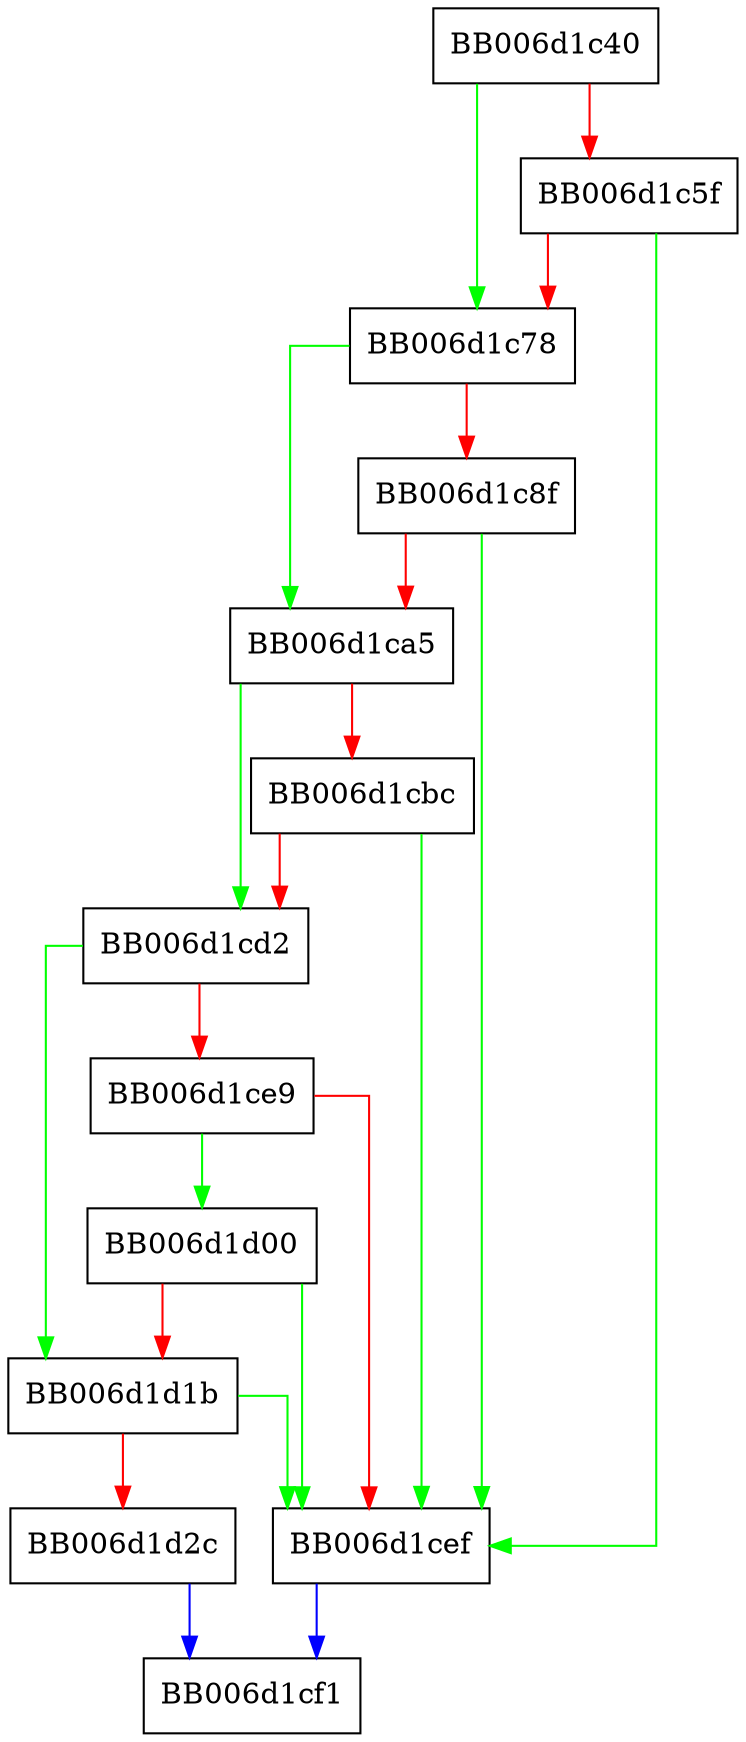 digraph dh_get_params {
  node [shape="box"];
  graph [splines=ortho];
  BB006d1c40 -> BB006d1c78 [color="green"];
  BB006d1c40 -> BB006d1c5f [color="red"];
  BB006d1c5f -> BB006d1cef [color="green"];
  BB006d1c5f -> BB006d1c78 [color="red"];
  BB006d1c78 -> BB006d1ca5 [color="green"];
  BB006d1c78 -> BB006d1c8f [color="red"];
  BB006d1c8f -> BB006d1cef [color="green"];
  BB006d1c8f -> BB006d1ca5 [color="red"];
  BB006d1ca5 -> BB006d1cd2 [color="green"];
  BB006d1ca5 -> BB006d1cbc [color="red"];
  BB006d1cbc -> BB006d1cef [color="green"];
  BB006d1cbc -> BB006d1cd2 [color="red"];
  BB006d1cd2 -> BB006d1d1b [color="green"];
  BB006d1cd2 -> BB006d1ce9 [color="red"];
  BB006d1ce9 -> BB006d1d00 [color="green"];
  BB006d1ce9 -> BB006d1cef [color="red"];
  BB006d1cef -> BB006d1cf1 [color="blue"];
  BB006d1d00 -> BB006d1cef [color="green"];
  BB006d1d00 -> BB006d1d1b [color="red"];
  BB006d1d1b -> BB006d1cef [color="green"];
  BB006d1d1b -> BB006d1d2c [color="red"];
  BB006d1d2c -> BB006d1cf1 [color="blue"];
}